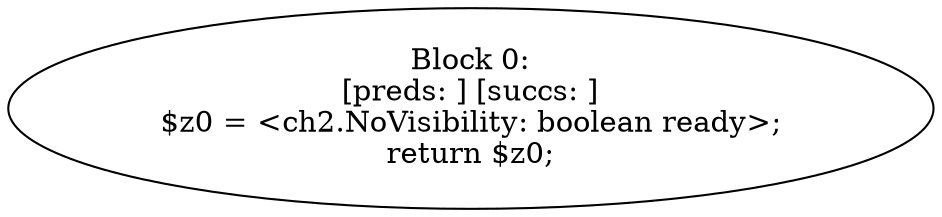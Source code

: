 digraph "unitGraph" {
    "Block 0:
[preds: ] [succs: ]
$z0 = <ch2.NoVisibility: boolean ready>;
return $z0;
"
}
